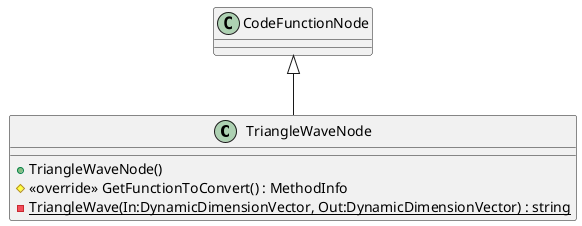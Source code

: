 @startuml
class TriangleWaveNode {
    + TriangleWaveNode()
    # <<override>> GetFunctionToConvert() : MethodInfo
    {static} - TriangleWave(In:DynamicDimensionVector, Out:DynamicDimensionVector) : string
}
CodeFunctionNode <|-- TriangleWaveNode
@enduml
